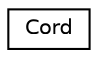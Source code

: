 digraph "Graphical Class Hierarchy"
{
  edge [fontname="Helvetica",fontsize="10",labelfontname="Helvetica",labelfontsize="10"];
  node [fontname="Helvetica",fontsize="10",shape=record];
  rankdir="LR";
  Node1 [label="Cord",height=0.2,width=0.4,color="black", fillcolor="white", style="filled",URL="$struct_cord.html"];
}
